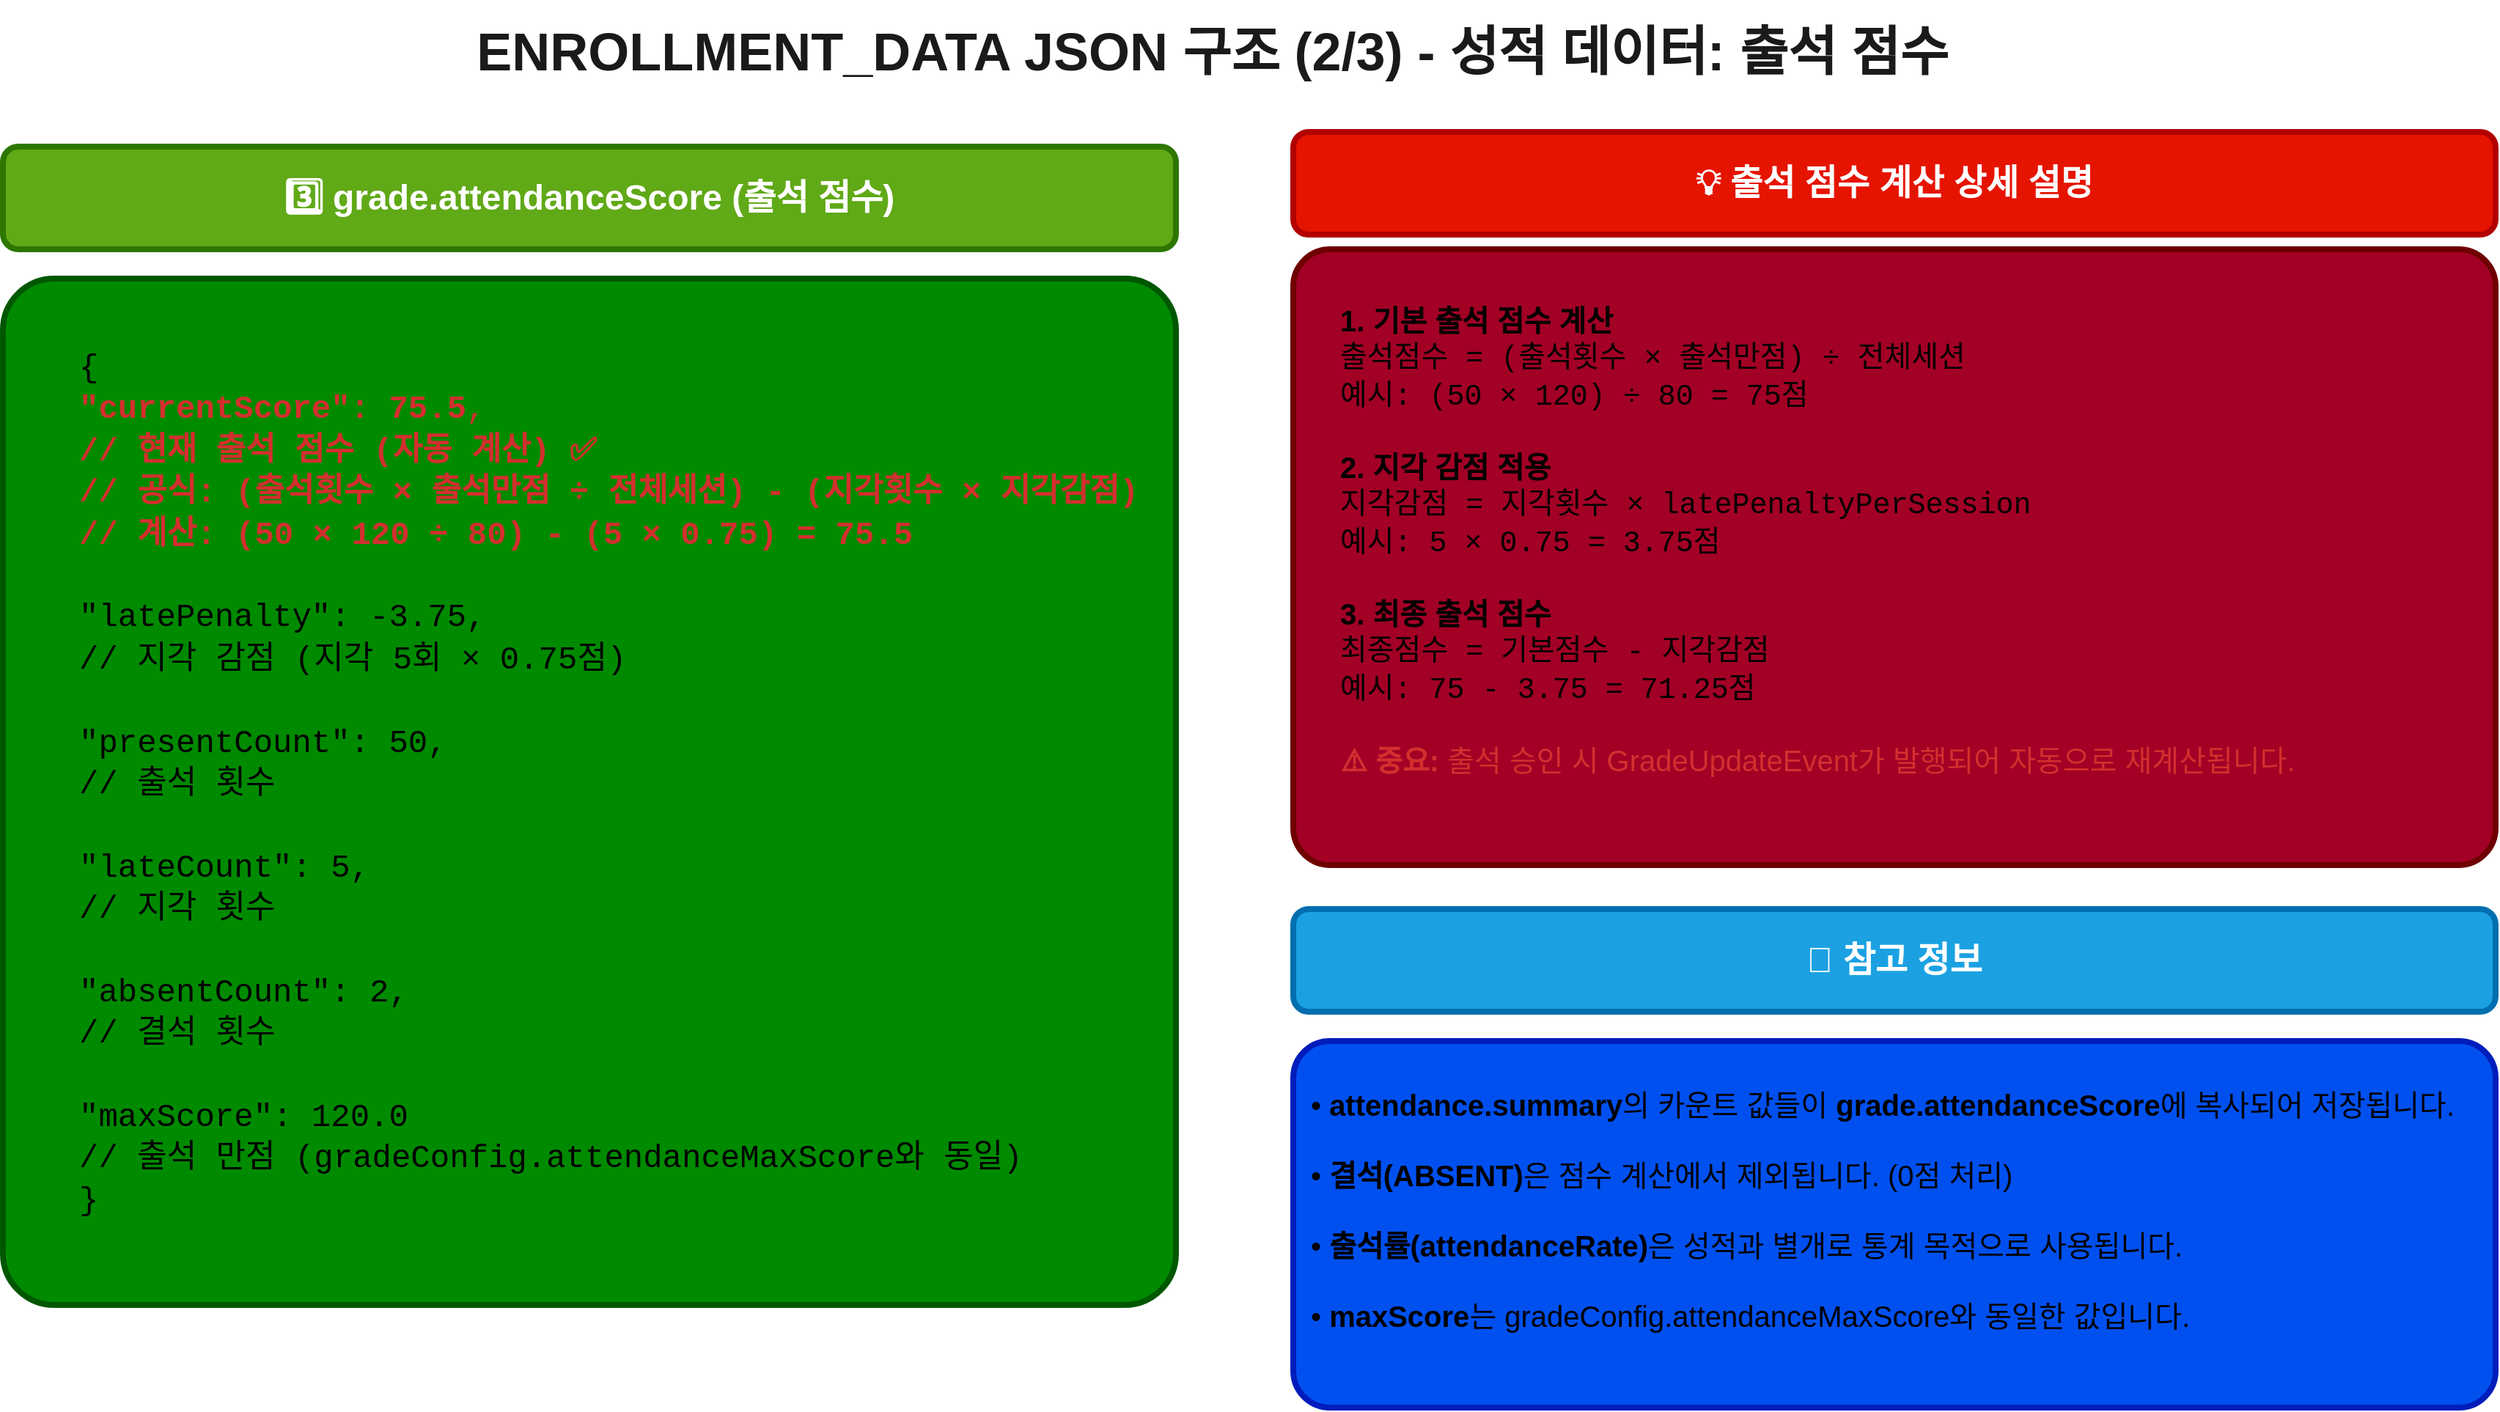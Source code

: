 <mxfile scale="1" border="15" version="28.2.8">
  <diagram name="JSON 구조 2" id="json-2">
    <mxGraphModel dx="3598" dy="914" grid="1" gridSize="10" guides="1" tooltips="1" connect="1" arrows="1" fold="1" page="1" pageScale="1" pageWidth="1920" pageHeight="1080" background="light-dark(#FFFFFF,#FFFFFF)" math="0" shadow="0">
      <root>
        <mxCell id="0" />
        <mxCell id="1" parent="0" />
        <mxCell id="title" value="ENROLLMENT_DATA JSON 구조 (2/3) - 성적 데이터: 출석 점수" style="text;html=1;strokeColor=none;fillColor=none;align=center;verticalAlign=middle;whiteSpace=wrap;rounded=0;fontSize=36;fontStyle=1;fontColor=light-dark(#1A1A1A,#000000);" parent="1" vertex="1">
          <mxGeometry x="-1730" y="50" width="1550" height="70" as="geometry" />
        </mxCell>
        <mxCell id="json-box3-title" value="3️⃣ grade.attendanceScore (출석 점수)" style="rounded=1;whiteSpace=wrap;html=1;fillColor=#60a917;strokeColor=#2D7600;strokeWidth=4;fontSize=24;fontColor=#ffffff;fontStyle=1;align=center;" parent="1" vertex="1">
          <mxGeometry x="-1780" y="150" width="800" height="70" as="geometry" />
        </mxCell>
        <mxCell id="json-box3" value="" style="rounded=1;whiteSpace=wrap;html=1;fillColor=#008a00;strokeColor=#005700;strokeWidth=4;align=left;verticalAlign=top;fontColor=#ffffff;arcSize=5;" parent="1" vertex="1">
          <mxGeometry x="-1780" y="240" width="800" height="700" as="geometry" />
        </mxCell>
        <mxCell id="json-content3" value="&lt;font face=&quot;Courier New&quot; style=&quot;font-size: 22px;&quot;&gt;&lt;font style=&quot;color: light-dark(rgb(0, 0, 0), rgb(0, 0, 0));&quot;&gt;{&lt;/font&gt;&lt;br&gt;  &lt;font style=&quot;&quot;&gt;&lt;font style=&quot;color: light-dark(rgb(211, 47, 47), rgb(153, 0, 0));&quot;&gt;&lt;span style=&quot;font-weight: bold;&quot;&gt;&quot;currentScore&quot;: 75.5&lt;/span&gt;,&lt;br&gt;  &lt;span style=&quot;font-weight: bold;&quot;&gt;// 현재 출석 점수 (자동 계산) ✅&lt;/span&gt;&lt;br&gt;  &lt;span style=&quot;font-weight: bold;&quot;&gt;// 공식: (출석횟수 × 출석만점 ÷ 전체세션) - (지각횟수 × 지각감점)&lt;/span&gt;&lt;br&gt;  &lt;span style=&quot;font-weight: bold;&quot;&gt;// 계산: (50 × 120 ÷ 80) - (5 × 0.75) = 75.5&lt;/span&gt;&lt;/font&gt;&lt;br&gt;&lt;/font&gt;&lt;font style=&quot;&quot;&gt;&lt;br&gt;&lt;font style=&quot;color: light-dark(rgb(0, 0, 0), rgb(0, 0, 0));&quot;&gt;  &quot;latePenalty&quot;: -3.75,&lt;br&gt;  &lt;span&gt;// 지각 감점 (지각 5회 × 0.75점)&lt;/span&gt;&lt;br&gt;&lt;br&gt;  &quot;presentCount&quot;: 50,&lt;br&gt;  &lt;span&gt;// 출석 횟수&lt;/span&gt;&lt;br&gt;&lt;br&gt;  &quot;lateCount&quot;: 5,&lt;br&gt;  &lt;span&gt;// 지각 횟수&lt;/span&gt;&lt;br&gt;&lt;br&gt;  &quot;absentCount&quot;: 2,&lt;br&gt;  &lt;span&gt;// 결석 횟수&lt;/span&gt;&lt;br&gt;&lt;br&gt;  &quot;maxScore&quot;: 120.0&lt;br&gt;  &lt;span&gt;// 출석 만점 (gradeConfig.attendanceMaxScore와 동일)&lt;/span&gt;&lt;br&gt;}&lt;/font&gt;&lt;/font&gt;&lt;/font&gt;" style="text;html=1;strokeColor=none;fillColor=none;align=left;verticalAlign=top;whiteSpace=wrap;rounded=0;fontSize=22;fontColor=#212121;" parent="1" vertex="1">
          <mxGeometry x="-1730" y="280" width="740" height="630" as="geometry" />
        </mxCell>
        <mxCell id="explanation-box" value="💡 출석 점수 계산 상세 설명" style="rounded=1;whiteSpace=wrap;html=1;fillColor=#e51400;strokeColor=#B20000;strokeWidth=4;fontSize=24;fontColor=#ffffff;fontStyle=1;align=center;" parent="1" vertex="1">
          <mxGeometry x="-900" y="140" width="820" height="70" as="geometry" />
        </mxCell>
        <mxCell id="note-box" value="📌 참고 정보" style="rounded=1;whiteSpace=wrap;html=1;fillColor=#1ba1e2;strokeColor=#006EAF;strokeWidth=4;fontSize=24;fontColor=#ffffff;fontStyle=1;align=center;" parent="1" vertex="1">
          <mxGeometry x="-900" y="670" width="820" height="70" as="geometry" />
        </mxCell>
        <mxCell id="ye1qorhx9J5kGeVALSBb-1" style="edgeStyle=orthogonalEdgeStyle;rounded=0;orthogonalLoop=1;jettySize=auto;html=1;" parent="1" source="explanation-content" target="explanation-content" edge="1">
          <mxGeometry relative="1" as="geometry" />
        </mxCell>
        <mxCell id="ye1qorhx9J5kGeVALSBb-2" value="" style="rounded=1;whiteSpace=wrap;html=1;fillColor=#a20025;strokeColor=#6F0000;strokeWidth=4;align=left;verticalAlign=top;fontColor=#ffffff;arcSize=6;" parent="1" vertex="1">
          <mxGeometry x="-900" y="220" width="820" height="420" as="geometry" />
        </mxCell>
        <mxCell id="explanation-content" value="&lt;font style=&quot;color: light-dark(rgb(0, 0, 0), rgb(0, 0, 0));&quot;&gt;&lt;b style=&quot;font-size: 20px;&quot;&gt;1. 기본 출석 점수 계산&lt;/b&gt;&lt;br style=&quot;font-size: 20px;&quot;&gt;&lt;font face=&quot;Courier New&quot; style=&quot;font-size: 20px;&quot;&gt;   출석점수 = (출석횟수 × 출석만점) ÷ 전체세션&lt;br&gt;   예시: (50 × 120) ÷ 80 = 75점&lt;/font&gt;&lt;br&gt;&lt;br&gt;&lt;b style=&quot;font-size: 20px;&quot;&gt;2. 지각 감점 적용&lt;/b&gt;&lt;br style=&quot;font-size: 20px;&quot;&gt;&lt;font face=&quot;Courier New&quot; style=&quot;font-size: 20px;&quot;&gt;   지각감점 = 지각횟수 × latePenaltyPerSession&lt;br&gt;   예시: 5 × 0.75 = 3.75점&lt;/font&gt;&lt;br&gt;&lt;br&gt;&lt;b style=&quot;font-size: 20px;&quot;&gt;3. 최종 출석 점수&lt;/b&gt;&lt;br style=&quot;font-size: 20px;&quot;&gt;&lt;font face=&quot;Courier New&quot; style=&quot;font-size: 20px;&quot;&gt;   최종점수 = 기본점수 - 지각감점&lt;br&gt;   예시: 75 - 3.75 = 71.25점&lt;/font&gt;&lt;/font&gt;&lt;br&gt;&lt;br&gt;&lt;font style=&quot;font-size: 20px; color: light-dark(rgb(211, 47, 47), rgb(0, 0, 204));&quot;&gt;&lt;b style=&quot;&quot;&gt;⚠️ 중요:&lt;/b&gt; 출석 승인 시 GradeUpdateEvent가 발행되어 자동으로 재계산됩니다.&lt;/font&gt;" style="text;html=1;strokeColor=none;fillColor=none;align=left;verticalAlign=top;whiteSpace=wrap;rounded=1;fontSize=20;fontColor=#424242;strokeWidth=2;" parent="1" vertex="1">
          <mxGeometry x="-870" y="250" width="690" height="350" as="geometry" />
        </mxCell>
        <mxCell id="ye1qorhx9J5kGeVALSBb-3" value="" style="rounded=1;whiteSpace=wrap;html=1;fillColor=#0050ef;strokeColor=#001DBC;strokeWidth=4;align=left;verticalAlign=top;fontColor=#ffffff;arcSize=10;" parent="1" vertex="1">
          <mxGeometry x="-900" y="760" width="820" height="250" as="geometry" />
        </mxCell>
        <mxCell id="note-content" value="&lt;font style=&quot;color: light-dark(rgb(0, 0, 0), rgb(0, 0, 0));&quot;&gt;• &lt;b&gt;attendance.summary&lt;/b&gt;의 카운트 값들이 &lt;b&gt;grade.attendanceScore&lt;/b&gt;에 복사되어 저장됩니다.&lt;br&gt;&lt;br&gt;• &lt;b&gt;결석(ABSENT)&lt;/b&gt;은 점수 계산에서 제외됩니다. (0점 처리)&lt;br&gt;&lt;br&gt;• &lt;b&gt;출석률(attendanceRate)&lt;/b&gt;은 성적과 별개로 통계 목적으로 사용됩니다.&lt;br&gt;&lt;br&gt;• &lt;b&gt;maxScore&lt;/b&gt;는 gradeConfig.attendanceMaxScore와 동일한 값입니다.&lt;/font&gt;" style="text;html=1;strokeColor=none;fillColor=none;align=left;verticalAlign=middle;whiteSpace=wrap;rounded=1;fontSize=20;fontColor=#424242;strokeWidth=2;arcSize=0;" parent="1" vertex="1">
          <mxGeometry x="-890" y="760" width="790" height="230" as="geometry" />
        </mxCell>
      </root>
    </mxGraphModel>
  </diagram>
</mxfile>

